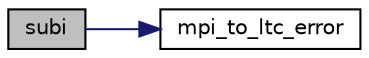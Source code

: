 digraph "subi"
{
 // LATEX_PDF_SIZE
  edge [fontname="Helvetica",fontsize="10",labelfontname="Helvetica",labelfontsize="10"];
  node [fontname="Helvetica",fontsize="10",shape=record];
  rankdir="LR";
  Node150 [label="subi",height=0.2,width=0.4,color="black", fillcolor="grey75", style="filled", fontcolor="black",tooltip=" "];
  Node150 -> Node151 [color="midnightblue",fontsize="10",style="solid",fontname="Helvetica"];
  Node151 [label="mpi_to_ltc_error",height=0.2,width=0.4,color="black", fillcolor="white", style="filled",URL="$ltm__desc_8c.html#abc21dd3358332c6bcdd2ec873ab5c5a6",tooltip="Convert a MPI error to a LTC error (Possibly the most powerful function ever! Oh wait...."];
}
